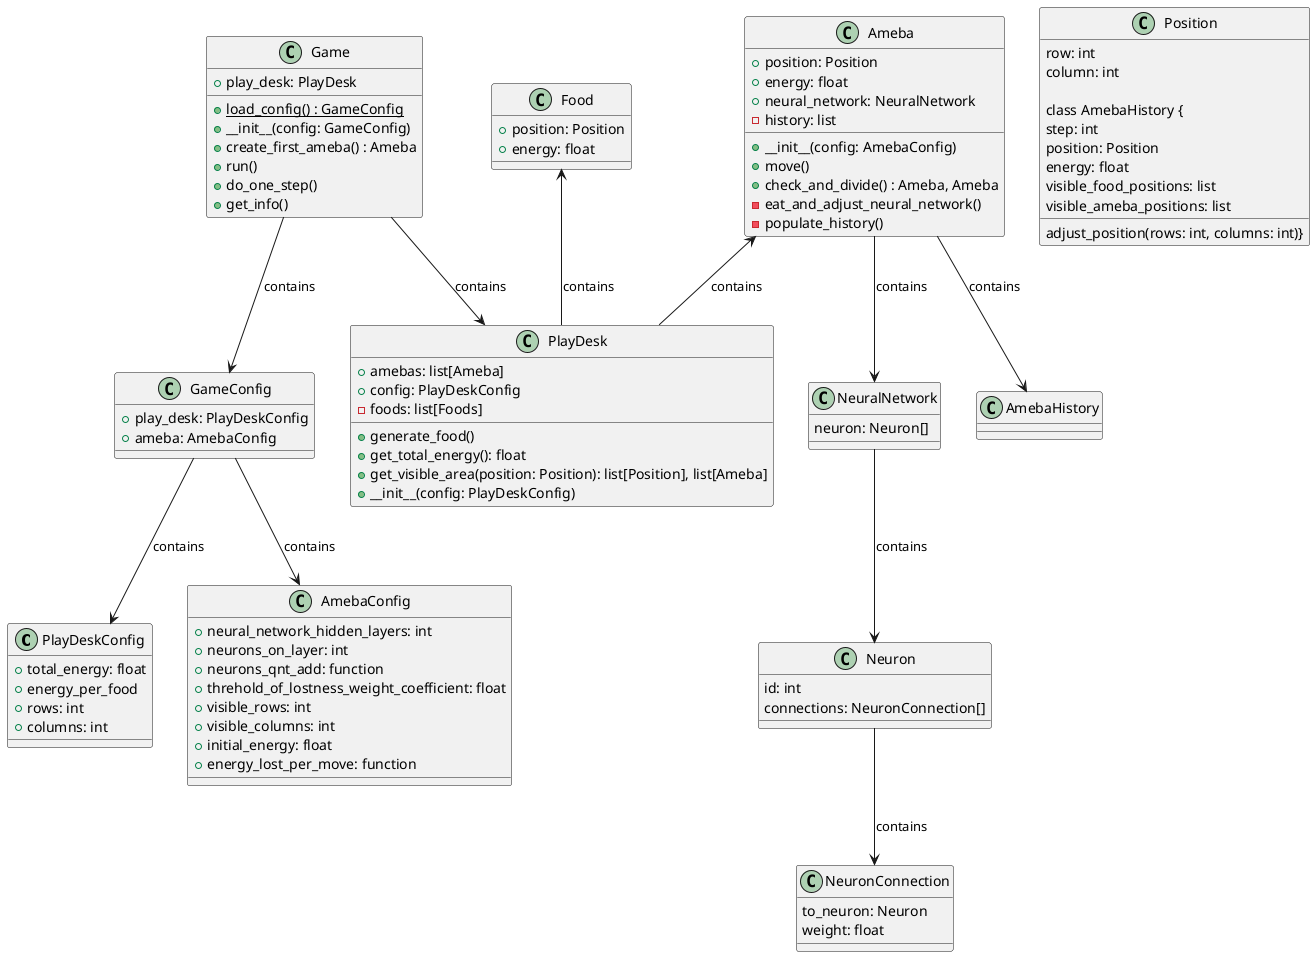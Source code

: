 @startuml


class PlayDeskConfig {
    + total_energy: float
    + energy_per_food
    + rows: int
    + columns: int
}

class AmebaConfig {
    + neural_network_hidden_layers: int
    + neurons_on_layer: int
    + neurons_qnt_add: function
    + threhold_of_lostness_weight_coefficient: float
    + visible_rows: int
    + visible_columns: int
    + initial_energy: float
    + energy_lost_per_move: function
}

class GameConfig {
    + play_desk: PlayDeskConfig
    + ameba: AmebaConfig

}

GameConfig --> PlayDeskConfig : contains
GameConfig --> AmebaConfig : contains


class PlayDesk {
    + amebas: list[Ameba]
    + config: PlayDeskConfig
    - foods: list[Foods]
    + generate_food()
    + get_total_energy(): float
    + get_visible_area(position: Position): list[Position], list[Ameba]
    + __init__(config: PlayDeskConfig)
}


class NeuronConnection {
    to_neuron: Neuron
    weight: float
}


class Neuron {
    id: int
    connections: NeuronConnection[]
}


Neuron --> NeuronConnection : contains


class NeuralNetwork {
    neuron: Neuron[]
}

NeuralNetwork --> Neuron : contains


class Position {
    row: int
    column: int
    adjust_position(rows: int, columns: int)}

class AmebaHistory {
    step: int
    position: Position
    energy: float
    visible_food_positions: list
    visible_ameba_positions: list
}


class Food {
    + position: Position
    + energy: float
}

class Ameba {
    + position: Position
    + energy: float
    + neural_network: NeuralNetwork
    - history: list
    + __init__(config: AmebaConfig)
    + move()
    + check_and_divide() : Ameba, Ameba
    - eat_and_adjust_neural_network()
    - populate_history()
}

Ameba --> AmebaHistory : contains
Ameba --> NeuralNetwork : contains
Ameba <-- PlayDesk : contains
Food <-- PlayDesk : contains


class Game {
    + {static} load_config() : GameConfig
    + play_desk: PlayDesk
    + __init__(config: GameConfig)
    + create_first_ameba() : Ameba
    + run()
    + do_one_step()
    + get_info()
}

Game --> PlayDesk : contains
Game --> GameConfig : contains


@enduml